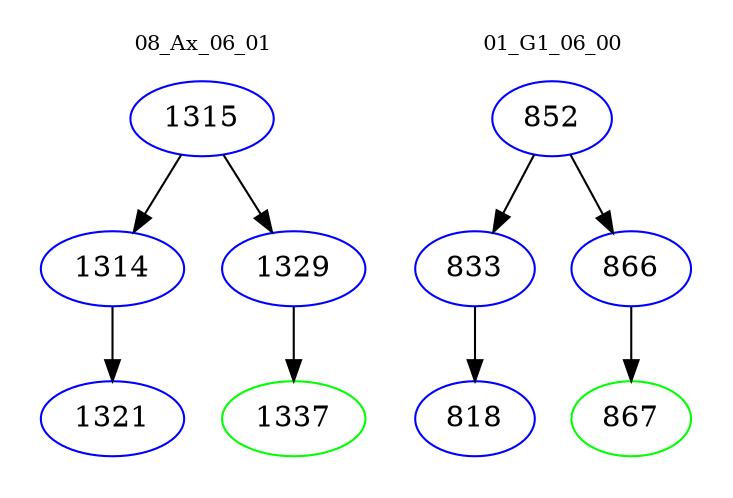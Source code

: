 digraph{
subgraph cluster_0 {
color = white
label = "08_Ax_06_01";
fontsize=10;
T0_1315 [label="1315", color="blue"]
T0_1315 -> T0_1314 [color="black"]
T0_1314 [label="1314", color="blue"]
T0_1314 -> T0_1321 [color="black"]
T0_1321 [label="1321", color="blue"]
T0_1315 -> T0_1329 [color="black"]
T0_1329 [label="1329", color="blue"]
T0_1329 -> T0_1337 [color="black"]
T0_1337 [label="1337", color="green"]
}
subgraph cluster_1 {
color = white
label = "01_G1_06_00";
fontsize=10;
T1_852 [label="852", color="blue"]
T1_852 -> T1_833 [color="black"]
T1_833 [label="833", color="blue"]
T1_833 -> T1_818 [color="black"]
T1_818 [label="818", color="blue"]
T1_852 -> T1_866 [color="black"]
T1_866 [label="866", color="blue"]
T1_866 -> T1_867 [color="black"]
T1_867 [label="867", color="green"]
}
}
